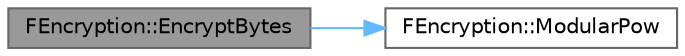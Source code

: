 digraph "FEncryption::EncryptBytes"
{
 // INTERACTIVE_SVG=YES
 // LATEX_PDF_SIZE
  bgcolor="transparent";
  edge [fontname=Helvetica,fontsize=10,labelfontname=Helvetica,labelfontsize=10];
  node [fontname=Helvetica,fontsize=10,shape=box,height=0.2,width=0.4];
  rankdir="LR";
  Node1 [id="Node000001",label="FEncryption::EncryptBytes",height=0.2,width=0.4,color="gray40", fillcolor="grey60", style="filled", fontcolor="black",tooltip="Encrypts a stream of bytes."];
  Node1 -> Node2 [id="edge1_Node000001_Node000002",color="steelblue1",style="solid",tooltip=" "];
  Node2 [id="Node000002",label="FEncryption::ModularPow",height=0.2,width=0.4,color="grey40", fillcolor="white", style="filled",URL="$d5/d31/namespaceFEncryption.html#a0e78d47bc611ed24ed0f8771f81524c8",tooltip="Raise Base to power of Exponent in mod Modulus."];
}
